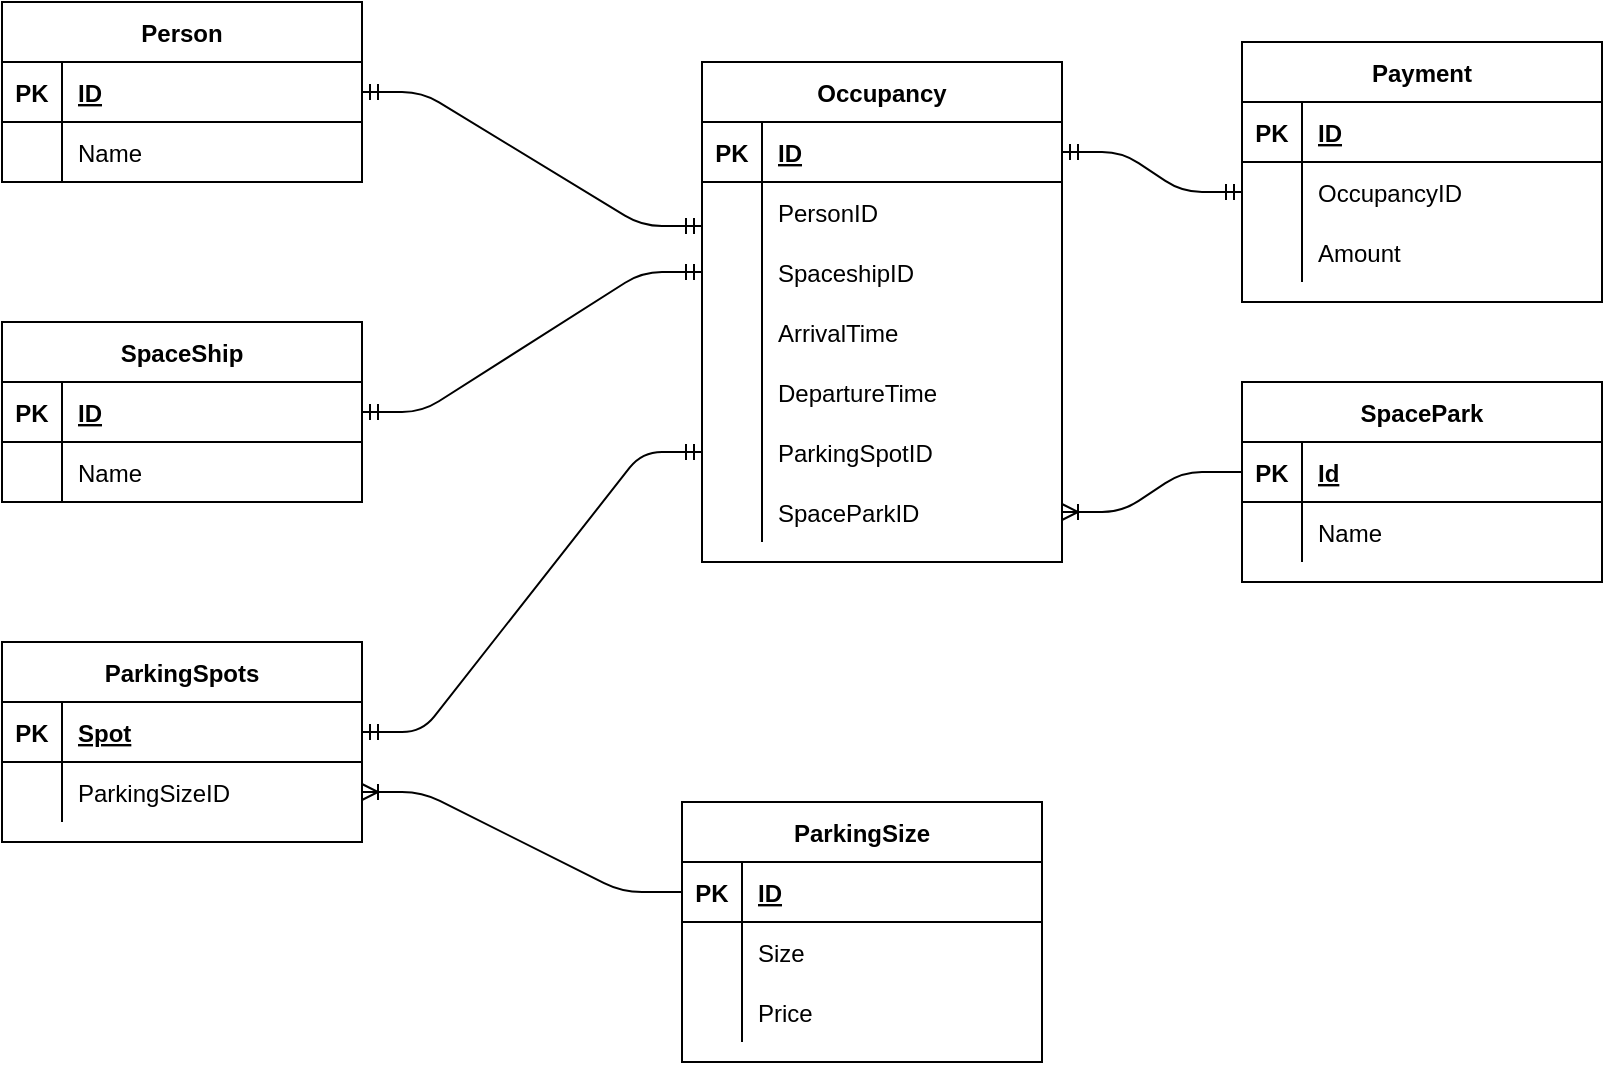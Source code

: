 <mxfile version="14.5.10" type="device"><diagram id="8JQddv_buD-HwwdHjVGx" name="Page-1"><mxGraphModel dx="656" dy="739" grid="1" gridSize="10" guides="1" tooltips="1" connect="1" arrows="1" fold="1" page="1" pageScale="1" pageWidth="850" pageHeight="1100" math="0" shadow="0"><root><mxCell id="0"/><mxCell id="1" parent="0"/><mxCell id="ekPqH1izx2pCV3pNT1Vn-1" value="SpaceShip" style="shape=table;startSize=30;container=1;collapsible=1;childLayout=tableLayout;fixedRows=1;rowLines=0;fontStyle=1;align=center;resizeLast=1;" parent="1" vertex="1"><mxGeometry x="10" y="190" width="180" height="90" as="geometry"/></mxCell><mxCell id="ekPqH1izx2pCV3pNT1Vn-2" value="" style="shape=partialRectangle;collapsible=0;dropTarget=0;pointerEvents=0;fillColor=none;top=0;left=0;bottom=1;right=0;points=[[0,0.5],[1,0.5]];portConstraint=eastwest;" parent="ekPqH1izx2pCV3pNT1Vn-1" vertex="1"><mxGeometry y="30" width="180" height="30" as="geometry"/></mxCell><mxCell id="ekPqH1izx2pCV3pNT1Vn-3" value="PK" style="shape=partialRectangle;connectable=0;fillColor=none;top=0;left=0;bottom=0;right=0;fontStyle=1;overflow=hidden;" parent="ekPqH1izx2pCV3pNT1Vn-2" vertex="1"><mxGeometry width="30" height="30" as="geometry"/></mxCell><mxCell id="ekPqH1izx2pCV3pNT1Vn-4" value="ID" style="shape=partialRectangle;connectable=0;fillColor=none;top=0;left=0;bottom=0;right=0;align=left;spacingLeft=6;fontStyle=5;overflow=hidden;" parent="ekPqH1izx2pCV3pNT1Vn-2" vertex="1"><mxGeometry x="30" width="150" height="30" as="geometry"/></mxCell><mxCell id="ekPqH1izx2pCV3pNT1Vn-5" value="" style="shape=partialRectangle;collapsible=0;dropTarget=0;pointerEvents=0;fillColor=none;top=0;left=0;bottom=0;right=0;points=[[0,0.5],[1,0.5]];portConstraint=eastwest;" parent="ekPqH1izx2pCV3pNT1Vn-1" vertex="1"><mxGeometry y="60" width="180" height="30" as="geometry"/></mxCell><mxCell id="ekPqH1izx2pCV3pNT1Vn-6" value="" style="shape=partialRectangle;connectable=0;fillColor=none;top=0;left=0;bottom=0;right=0;editable=1;overflow=hidden;" parent="ekPqH1izx2pCV3pNT1Vn-5" vertex="1"><mxGeometry width="30" height="30" as="geometry"/></mxCell><mxCell id="ekPqH1izx2pCV3pNT1Vn-7" value="Name" style="shape=partialRectangle;connectable=0;fillColor=none;top=0;left=0;bottom=0;right=0;align=left;spacingLeft=6;overflow=hidden;" parent="ekPqH1izx2pCV3pNT1Vn-5" vertex="1"><mxGeometry x="30" width="150" height="30" as="geometry"/></mxCell><mxCell id="ekPqH1izx2pCV3pNT1Vn-14" value="Person" style="shape=table;startSize=30;container=1;collapsible=1;childLayout=tableLayout;fixedRows=1;rowLines=0;fontStyle=1;align=center;resizeLast=1;fillColor=none;" parent="1" vertex="1"><mxGeometry x="10" y="30" width="180" height="90" as="geometry"/></mxCell><mxCell id="ekPqH1izx2pCV3pNT1Vn-15" value="" style="shape=partialRectangle;collapsible=0;dropTarget=0;pointerEvents=0;fillColor=none;top=0;left=0;bottom=1;right=0;points=[[0,0.5],[1,0.5]];portConstraint=eastwest;" parent="ekPqH1izx2pCV3pNT1Vn-14" vertex="1"><mxGeometry y="30" width="180" height="30" as="geometry"/></mxCell><mxCell id="ekPqH1izx2pCV3pNT1Vn-16" value="PK" style="shape=partialRectangle;connectable=0;fillColor=none;top=0;left=0;bottom=0;right=0;fontStyle=1;overflow=hidden;" parent="ekPqH1izx2pCV3pNT1Vn-15" vertex="1"><mxGeometry width="30" height="30" as="geometry"/></mxCell><mxCell id="ekPqH1izx2pCV3pNT1Vn-17" value="ID" style="shape=partialRectangle;connectable=0;fillColor=none;top=0;left=0;bottom=0;right=0;align=left;spacingLeft=6;fontStyle=5;overflow=hidden;" parent="ekPqH1izx2pCV3pNT1Vn-15" vertex="1"><mxGeometry x="30" width="150" height="30" as="geometry"/></mxCell><mxCell id="ekPqH1izx2pCV3pNT1Vn-18" value="" style="shape=partialRectangle;collapsible=0;dropTarget=0;pointerEvents=0;fillColor=none;top=0;left=0;bottom=0;right=0;points=[[0,0.5],[1,0.5]];portConstraint=eastwest;" parent="ekPqH1izx2pCV3pNT1Vn-14" vertex="1"><mxGeometry y="60" width="180" height="30" as="geometry"/></mxCell><mxCell id="ekPqH1izx2pCV3pNT1Vn-19" value="" style="shape=partialRectangle;connectable=0;fillColor=none;top=0;left=0;bottom=0;right=0;editable=1;overflow=hidden;" parent="ekPqH1izx2pCV3pNT1Vn-18" vertex="1"><mxGeometry width="30" height="30" as="geometry"/></mxCell><mxCell id="ekPqH1izx2pCV3pNT1Vn-20" value="Name" style="shape=partialRectangle;connectable=0;fillColor=none;top=0;left=0;bottom=0;right=0;align=left;spacingLeft=6;overflow=hidden;" parent="ekPqH1izx2pCV3pNT1Vn-18" vertex="1"><mxGeometry x="30" width="150" height="30" as="geometry"/></mxCell><mxCell id="ekPqH1izx2pCV3pNT1Vn-46" value="Occupancy" style="shape=table;startSize=30;container=1;collapsible=1;childLayout=tableLayout;fixedRows=1;rowLines=0;fontStyle=1;align=center;resizeLast=1;fillColor=none;" parent="1" vertex="1"><mxGeometry x="360" y="60" width="180" height="250" as="geometry"/></mxCell><mxCell id="ekPqH1izx2pCV3pNT1Vn-47" value="" style="shape=partialRectangle;collapsible=0;dropTarget=0;pointerEvents=0;fillColor=none;top=0;left=0;bottom=1;right=0;points=[[0,0.5],[1,0.5]];portConstraint=eastwest;" parent="ekPqH1izx2pCV3pNT1Vn-46" vertex="1"><mxGeometry y="30" width="180" height="30" as="geometry"/></mxCell><mxCell id="ekPqH1izx2pCV3pNT1Vn-48" value="PK" style="shape=partialRectangle;connectable=0;fillColor=none;top=0;left=0;bottom=0;right=0;fontStyle=1;overflow=hidden;" parent="ekPqH1izx2pCV3pNT1Vn-47" vertex="1"><mxGeometry width="30" height="30" as="geometry"/></mxCell><mxCell id="ekPqH1izx2pCV3pNT1Vn-49" value="ID" style="shape=partialRectangle;connectable=0;fillColor=none;top=0;left=0;bottom=0;right=0;align=left;spacingLeft=6;fontStyle=5;overflow=hidden;" parent="ekPqH1izx2pCV3pNT1Vn-47" vertex="1"><mxGeometry x="30" width="150" height="30" as="geometry"/></mxCell><mxCell id="ekPqH1izx2pCV3pNT1Vn-50" value="" style="shape=partialRectangle;collapsible=0;dropTarget=0;pointerEvents=0;fillColor=none;top=0;left=0;bottom=0;right=0;points=[[0,0.5],[1,0.5]];portConstraint=eastwest;" parent="ekPqH1izx2pCV3pNT1Vn-46" vertex="1"><mxGeometry y="60" width="180" height="30" as="geometry"/></mxCell><mxCell id="ekPqH1izx2pCV3pNT1Vn-51" value="" style="shape=partialRectangle;connectable=0;fillColor=none;top=0;left=0;bottom=0;right=0;editable=1;overflow=hidden;" parent="ekPqH1izx2pCV3pNT1Vn-50" vertex="1"><mxGeometry width="30" height="30" as="geometry"/></mxCell><mxCell id="ekPqH1izx2pCV3pNT1Vn-52" value="PersonID" style="shape=partialRectangle;connectable=0;fillColor=none;top=0;left=0;bottom=0;right=0;align=left;spacingLeft=6;overflow=hidden;" parent="ekPqH1izx2pCV3pNT1Vn-50" vertex="1"><mxGeometry x="30" width="150" height="30" as="geometry"/></mxCell><mxCell id="ekPqH1izx2pCV3pNT1Vn-53" value="" style="shape=partialRectangle;collapsible=0;dropTarget=0;pointerEvents=0;fillColor=none;top=0;left=0;bottom=0;right=0;points=[[0,0.5],[1,0.5]];portConstraint=eastwest;" parent="ekPqH1izx2pCV3pNT1Vn-46" vertex="1"><mxGeometry y="90" width="180" height="30" as="geometry"/></mxCell><mxCell id="ekPqH1izx2pCV3pNT1Vn-54" value="" style="shape=partialRectangle;connectable=0;fillColor=none;top=0;left=0;bottom=0;right=0;editable=1;overflow=hidden;" parent="ekPqH1izx2pCV3pNT1Vn-53" vertex="1"><mxGeometry width="30" height="30" as="geometry"/></mxCell><mxCell id="ekPqH1izx2pCV3pNT1Vn-55" value="SpaceshipID" style="shape=partialRectangle;connectable=0;fillColor=none;top=0;left=0;bottom=0;right=0;align=left;spacingLeft=6;overflow=hidden;" parent="ekPqH1izx2pCV3pNT1Vn-53" vertex="1"><mxGeometry x="30" width="150" height="30" as="geometry"/></mxCell><mxCell id="ekPqH1izx2pCV3pNT1Vn-56" value="" style="shape=partialRectangle;collapsible=0;dropTarget=0;pointerEvents=0;fillColor=none;top=0;left=0;bottom=0;right=0;points=[[0,0.5],[1,0.5]];portConstraint=eastwest;" parent="ekPqH1izx2pCV3pNT1Vn-46" vertex="1"><mxGeometry y="120" width="180" height="30" as="geometry"/></mxCell><mxCell id="ekPqH1izx2pCV3pNT1Vn-57" value="" style="shape=partialRectangle;connectable=0;fillColor=none;top=0;left=0;bottom=0;right=0;editable=1;overflow=hidden;" parent="ekPqH1izx2pCV3pNT1Vn-56" vertex="1"><mxGeometry width="30" height="30" as="geometry"/></mxCell><mxCell id="ekPqH1izx2pCV3pNT1Vn-58" value="ArrivalTime" style="shape=partialRectangle;connectable=0;fillColor=none;top=0;left=0;bottom=0;right=0;align=left;spacingLeft=6;overflow=hidden;" parent="ekPqH1izx2pCV3pNT1Vn-56" vertex="1"><mxGeometry x="30" width="150" height="30" as="geometry"/></mxCell><mxCell id="ekPqH1izx2pCV3pNT1Vn-59" value="" style="shape=partialRectangle;collapsible=0;dropTarget=0;pointerEvents=0;fillColor=none;top=0;left=0;bottom=0;right=0;points=[[0,0.5],[1,0.5]];portConstraint=eastwest;" parent="ekPqH1izx2pCV3pNT1Vn-46" vertex="1"><mxGeometry y="150" width="180" height="30" as="geometry"/></mxCell><mxCell id="ekPqH1izx2pCV3pNT1Vn-60" value="" style="shape=partialRectangle;connectable=0;fillColor=none;top=0;left=0;bottom=0;right=0;editable=1;overflow=hidden;" parent="ekPqH1izx2pCV3pNT1Vn-59" vertex="1"><mxGeometry width="30" height="30" as="geometry"/></mxCell><mxCell id="ekPqH1izx2pCV3pNT1Vn-61" value="DepartureTime" style="shape=partialRectangle;connectable=0;fillColor=none;top=0;left=0;bottom=0;right=0;align=left;spacingLeft=6;overflow=hidden;" parent="ekPqH1izx2pCV3pNT1Vn-59" vertex="1"><mxGeometry x="30" width="150" height="30" as="geometry"/></mxCell><mxCell id="Pn-b_WzzFkgYa6reLs7S-30" value="" style="shape=partialRectangle;collapsible=0;dropTarget=0;pointerEvents=0;fillColor=none;top=0;left=0;bottom=0;right=0;points=[[0,0.5],[1,0.5]];portConstraint=eastwest;" parent="ekPqH1izx2pCV3pNT1Vn-46" vertex="1"><mxGeometry y="180" width="180" height="30" as="geometry"/></mxCell><mxCell id="Pn-b_WzzFkgYa6reLs7S-31" value="" style="shape=partialRectangle;connectable=0;fillColor=none;top=0;left=0;bottom=0;right=0;editable=1;overflow=hidden;" parent="Pn-b_WzzFkgYa6reLs7S-30" vertex="1"><mxGeometry width="30" height="30" as="geometry"/></mxCell><mxCell id="Pn-b_WzzFkgYa6reLs7S-32" value="ParkingSpotID" style="shape=partialRectangle;connectable=0;fillColor=none;top=0;left=0;bottom=0;right=0;align=left;spacingLeft=6;overflow=hidden;" parent="Pn-b_WzzFkgYa6reLs7S-30" vertex="1"><mxGeometry x="30" width="150" height="30" as="geometry"/></mxCell><mxCell id="yGc6-Lnp5_5wExRkiiCx-21" value="" style="shape=partialRectangle;collapsible=0;dropTarget=0;pointerEvents=0;fillColor=none;top=0;left=0;bottom=0;right=0;points=[[0,0.5],[1,0.5]];portConstraint=eastwest;" vertex="1" parent="ekPqH1izx2pCV3pNT1Vn-46"><mxGeometry y="210" width="180" height="30" as="geometry"/></mxCell><mxCell id="yGc6-Lnp5_5wExRkiiCx-22" value="" style="shape=partialRectangle;connectable=0;fillColor=none;top=0;left=0;bottom=0;right=0;editable=1;overflow=hidden;" vertex="1" parent="yGc6-Lnp5_5wExRkiiCx-21"><mxGeometry width="30" height="30" as="geometry"/></mxCell><mxCell id="yGc6-Lnp5_5wExRkiiCx-23" value="SpaceParkID" style="shape=partialRectangle;connectable=0;fillColor=none;top=0;left=0;bottom=0;right=0;align=left;spacingLeft=6;overflow=hidden;" vertex="1" parent="yGc6-Lnp5_5wExRkiiCx-21"><mxGeometry x="30" width="150" height="30" as="geometry"/></mxCell><mxCell id="Pn-b_WzzFkgYa6reLs7S-1" value="ParkingSpots" style="shape=table;startSize=30;container=1;collapsible=1;childLayout=tableLayout;fixedRows=1;rowLines=0;fontStyle=1;align=center;resizeLast=1;" parent="1" vertex="1"><mxGeometry x="10" y="350" width="180" height="100" as="geometry"/></mxCell><mxCell id="Pn-b_WzzFkgYa6reLs7S-2" value="" style="shape=partialRectangle;collapsible=0;dropTarget=0;pointerEvents=0;fillColor=none;top=0;left=0;bottom=1;right=0;points=[[0,0.5],[1,0.5]];portConstraint=eastwest;" parent="Pn-b_WzzFkgYa6reLs7S-1" vertex="1"><mxGeometry y="30" width="180" height="30" as="geometry"/></mxCell><mxCell id="Pn-b_WzzFkgYa6reLs7S-3" value="PK" style="shape=partialRectangle;connectable=0;fillColor=none;top=0;left=0;bottom=0;right=0;fontStyle=1;overflow=hidden;" parent="Pn-b_WzzFkgYa6reLs7S-2" vertex="1"><mxGeometry width="30" height="30" as="geometry"/></mxCell><mxCell id="Pn-b_WzzFkgYa6reLs7S-4" value="Spot" style="shape=partialRectangle;connectable=0;fillColor=none;top=0;left=0;bottom=0;right=0;align=left;spacingLeft=6;fontStyle=5;overflow=hidden;" parent="Pn-b_WzzFkgYa6reLs7S-2" vertex="1"><mxGeometry x="30" width="150" height="30" as="geometry"/></mxCell><mxCell id="Pn-b_WzzFkgYa6reLs7S-5" value="" style="shape=partialRectangle;collapsible=0;dropTarget=0;pointerEvents=0;fillColor=none;top=0;left=0;bottom=0;right=0;points=[[0,0.5],[1,0.5]];portConstraint=eastwest;" parent="Pn-b_WzzFkgYa6reLs7S-1" vertex="1"><mxGeometry y="60" width="180" height="30" as="geometry"/></mxCell><mxCell id="Pn-b_WzzFkgYa6reLs7S-6" value="" style="shape=partialRectangle;connectable=0;fillColor=none;top=0;left=0;bottom=0;right=0;editable=1;overflow=hidden;" parent="Pn-b_WzzFkgYa6reLs7S-5" vertex="1"><mxGeometry width="30" height="30" as="geometry"/></mxCell><mxCell id="Pn-b_WzzFkgYa6reLs7S-7" value="ParkingSizeID" style="shape=partialRectangle;connectable=0;fillColor=none;top=0;left=0;bottom=0;right=0;align=left;spacingLeft=6;overflow=hidden;" parent="Pn-b_WzzFkgYa6reLs7S-5" vertex="1"><mxGeometry x="30" width="150" height="30" as="geometry"/></mxCell><mxCell id="Pn-b_WzzFkgYa6reLs7S-14" value="ParkingSize" style="shape=table;startSize=30;container=1;collapsible=1;childLayout=tableLayout;fixedRows=1;rowLines=0;fontStyle=1;align=center;resizeLast=1;" parent="1" vertex="1"><mxGeometry x="350" y="430" width="180" height="130" as="geometry"/></mxCell><mxCell id="Pn-b_WzzFkgYa6reLs7S-15" value="" style="shape=partialRectangle;collapsible=0;dropTarget=0;pointerEvents=0;fillColor=none;top=0;left=0;bottom=1;right=0;points=[[0,0.5],[1,0.5]];portConstraint=eastwest;" parent="Pn-b_WzzFkgYa6reLs7S-14" vertex="1"><mxGeometry y="30" width="180" height="30" as="geometry"/></mxCell><mxCell id="Pn-b_WzzFkgYa6reLs7S-16" value="PK" style="shape=partialRectangle;connectable=0;fillColor=none;top=0;left=0;bottom=0;right=0;fontStyle=1;overflow=hidden;" parent="Pn-b_WzzFkgYa6reLs7S-15" vertex="1"><mxGeometry width="30" height="30" as="geometry"/></mxCell><mxCell id="Pn-b_WzzFkgYa6reLs7S-17" value="ID" style="shape=partialRectangle;connectable=0;fillColor=none;top=0;left=0;bottom=0;right=0;align=left;spacingLeft=6;fontStyle=5;overflow=hidden;" parent="Pn-b_WzzFkgYa6reLs7S-15" vertex="1"><mxGeometry x="30" width="150" height="30" as="geometry"/></mxCell><mxCell id="Pn-b_WzzFkgYa6reLs7S-18" value="" style="shape=partialRectangle;collapsible=0;dropTarget=0;pointerEvents=0;fillColor=none;top=0;left=0;bottom=0;right=0;points=[[0,0.5],[1,0.5]];portConstraint=eastwest;" parent="Pn-b_WzzFkgYa6reLs7S-14" vertex="1"><mxGeometry y="60" width="180" height="30" as="geometry"/></mxCell><mxCell id="Pn-b_WzzFkgYa6reLs7S-19" value="" style="shape=partialRectangle;connectable=0;fillColor=none;top=0;left=0;bottom=0;right=0;editable=1;overflow=hidden;" parent="Pn-b_WzzFkgYa6reLs7S-18" vertex="1"><mxGeometry width="30" height="30" as="geometry"/></mxCell><mxCell id="Pn-b_WzzFkgYa6reLs7S-20" value="Size" style="shape=partialRectangle;connectable=0;fillColor=none;top=0;left=0;bottom=0;right=0;align=left;spacingLeft=6;overflow=hidden;" parent="Pn-b_WzzFkgYa6reLs7S-18" vertex="1"><mxGeometry x="30" width="150" height="30" as="geometry"/></mxCell><mxCell id="Pn-b_WzzFkgYa6reLs7S-21" value="" style="shape=partialRectangle;collapsible=0;dropTarget=0;pointerEvents=0;fillColor=none;top=0;left=0;bottom=0;right=0;points=[[0,0.5],[1,0.5]];portConstraint=eastwest;" parent="Pn-b_WzzFkgYa6reLs7S-14" vertex="1"><mxGeometry y="90" width="180" height="30" as="geometry"/></mxCell><mxCell id="Pn-b_WzzFkgYa6reLs7S-22" value="" style="shape=partialRectangle;connectable=0;fillColor=none;top=0;left=0;bottom=0;right=0;editable=1;overflow=hidden;" parent="Pn-b_WzzFkgYa6reLs7S-21" vertex="1"><mxGeometry width="30" height="30" as="geometry"/></mxCell><mxCell id="Pn-b_WzzFkgYa6reLs7S-23" value="Price" style="shape=partialRectangle;connectable=0;fillColor=none;top=0;left=0;bottom=0;right=0;align=left;spacingLeft=6;overflow=hidden;" parent="Pn-b_WzzFkgYa6reLs7S-21" vertex="1"><mxGeometry x="30" width="150" height="30" as="geometry"/></mxCell><mxCell id="Pn-b_WzzFkgYa6reLs7S-27" value="" style="edgeStyle=entityRelationEdgeStyle;fontSize=12;html=1;endArrow=ERmandOne;startArrow=ERmandOne;exitX=0;exitY=0.733;exitDx=0;exitDy=0;exitPerimeter=0;entryX=1;entryY=0.5;entryDx=0;entryDy=0;" parent="1" source="ekPqH1izx2pCV3pNT1Vn-50" target="ekPqH1izx2pCV3pNT1Vn-15" edge="1"><mxGeometry width="100" height="100" relative="1" as="geometry"><mxPoint x="360" y="240" as="sourcePoint"/><mxPoint x="260" y="370" as="targetPoint"/></mxGeometry></mxCell><mxCell id="Pn-b_WzzFkgYa6reLs7S-28" value="" style="edgeStyle=entityRelationEdgeStyle;fontSize=12;html=1;endArrow=ERmandOne;startArrow=ERmandOne;entryX=0;entryY=0.5;entryDx=0;entryDy=0;exitX=1;exitY=0.5;exitDx=0;exitDy=0;" parent="1" source="ekPqH1izx2pCV3pNT1Vn-2" target="ekPqH1izx2pCV3pNT1Vn-53" edge="1"><mxGeometry width="100" height="100" relative="1" as="geometry"><mxPoint x="360" y="430" as="sourcePoint"/><mxPoint x="460" y="330" as="targetPoint"/></mxGeometry></mxCell><mxCell id="Pn-b_WzzFkgYa6reLs7S-29" value="" style="edgeStyle=entityRelationEdgeStyle;fontSize=12;html=1;endArrow=ERmandOne;startArrow=ERmandOne;exitX=1;exitY=0.5;exitDx=0;exitDy=0;entryX=0;entryY=0.5;entryDx=0;entryDy=0;" parent="1" source="Pn-b_WzzFkgYa6reLs7S-2" target="Pn-b_WzzFkgYa6reLs7S-30" edge="1"><mxGeometry width="100" height="100" relative="1" as="geometry"><mxPoint x="260" y="360" as="sourcePoint"/><mxPoint x="360" y="260" as="targetPoint"/></mxGeometry></mxCell><mxCell id="Pn-b_WzzFkgYa6reLs7S-33" value="" style="edgeStyle=entityRelationEdgeStyle;fontSize=12;html=1;endArrow=ERoneToMany;exitX=0;exitY=0.5;exitDx=0;exitDy=0;entryX=1;entryY=0.5;entryDx=0;entryDy=0;" parent="1" source="Pn-b_WzzFkgYa6reLs7S-15" target="Pn-b_WzzFkgYa6reLs7S-5" edge="1"><mxGeometry width="100" height="100" relative="1" as="geometry"><mxPoint x="180" y="600" as="sourcePoint"/><mxPoint x="280" y="500" as="targetPoint"/></mxGeometry></mxCell><mxCell id="ftfLUw3oz3jZAB3pCDPO-1" value="Payment" style="shape=table;startSize=30;container=1;collapsible=1;childLayout=tableLayout;fixedRows=1;rowLines=0;fontStyle=1;align=center;resizeLast=1;" parent="1" vertex="1"><mxGeometry x="630" y="50" width="180" height="130" as="geometry"/></mxCell><mxCell id="ftfLUw3oz3jZAB3pCDPO-2" value="" style="shape=partialRectangle;collapsible=0;dropTarget=0;pointerEvents=0;fillColor=none;top=0;left=0;bottom=1;right=0;points=[[0,0.5],[1,0.5]];portConstraint=eastwest;" parent="ftfLUw3oz3jZAB3pCDPO-1" vertex="1"><mxGeometry y="30" width="180" height="30" as="geometry"/></mxCell><mxCell id="ftfLUw3oz3jZAB3pCDPO-3" value="PK" style="shape=partialRectangle;connectable=0;fillColor=none;top=0;left=0;bottom=0;right=0;fontStyle=1;overflow=hidden;" parent="ftfLUw3oz3jZAB3pCDPO-2" vertex="1"><mxGeometry width="30" height="30" as="geometry"/></mxCell><mxCell id="ftfLUw3oz3jZAB3pCDPO-4" value="ID" style="shape=partialRectangle;connectable=0;fillColor=none;top=0;left=0;bottom=0;right=0;align=left;spacingLeft=6;fontStyle=5;overflow=hidden;" parent="ftfLUw3oz3jZAB3pCDPO-2" vertex="1"><mxGeometry x="30" width="150" height="30" as="geometry"/></mxCell><mxCell id="ftfLUw3oz3jZAB3pCDPO-5" value="" style="shape=partialRectangle;collapsible=0;dropTarget=0;pointerEvents=0;fillColor=none;top=0;left=0;bottom=0;right=0;points=[[0,0.5],[1,0.5]];portConstraint=eastwest;" parent="ftfLUw3oz3jZAB3pCDPO-1" vertex="1"><mxGeometry y="60" width="180" height="30" as="geometry"/></mxCell><mxCell id="ftfLUw3oz3jZAB3pCDPO-6" value="" style="shape=partialRectangle;connectable=0;fillColor=none;top=0;left=0;bottom=0;right=0;editable=1;overflow=hidden;" parent="ftfLUw3oz3jZAB3pCDPO-5" vertex="1"><mxGeometry width="30" height="30" as="geometry"/></mxCell><mxCell id="ftfLUw3oz3jZAB3pCDPO-7" value="OccupancyID" style="shape=partialRectangle;connectable=0;fillColor=none;top=0;left=0;bottom=0;right=0;align=left;spacingLeft=6;overflow=hidden;" parent="ftfLUw3oz3jZAB3pCDPO-5" vertex="1"><mxGeometry x="30" width="150" height="30" as="geometry"/></mxCell><mxCell id="ftfLUw3oz3jZAB3pCDPO-8" value="" style="shape=partialRectangle;collapsible=0;dropTarget=0;pointerEvents=0;fillColor=none;top=0;left=0;bottom=0;right=0;points=[[0,0.5],[1,0.5]];portConstraint=eastwest;" parent="ftfLUw3oz3jZAB3pCDPO-1" vertex="1"><mxGeometry y="90" width="180" height="30" as="geometry"/></mxCell><mxCell id="ftfLUw3oz3jZAB3pCDPO-9" value="" style="shape=partialRectangle;connectable=0;fillColor=none;top=0;left=0;bottom=0;right=0;editable=1;overflow=hidden;" parent="ftfLUw3oz3jZAB3pCDPO-8" vertex="1"><mxGeometry width="30" height="30" as="geometry"/></mxCell><mxCell id="ftfLUw3oz3jZAB3pCDPO-10" value="Amount" style="shape=partialRectangle;connectable=0;fillColor=none;top=0;left=0;bottom=0;right=0;align=left;spacingLeft=6;overflow=hidden;" parent="ftfLUw3oz3jZAB3pCDPO-8" vertex="1"><mxGeometry x="30" width="150" height="30" as="geometry"/></mxCell><mxCell id="ftfLUw3oz3jZAB3pCDPO-14" value="" style="edgeStyle=entityRelationEdgeStyle;fontSize=12;html=1;endArrow=ERmandOne;startArrow=ERmandOne;entryX=0;entryY=0.5;entryDx=0;entryDy=0;exitX=1;exitY=0.5;exitDx=0;exitDy=0;" parent="1" source="ekPqH1izx2pCV3pNT1Vn-47" target="ftfLUw3oz3jZAB3pCDPO-5" edge="1"><mxGeometry width="100" height="100" relative="1" as="geometry"><mxPoint x="590" y="330" as="sourcePoint"/><mxPoint x="690" y="230" as="targetPoint"/></mxGeometry></mxCell><mxCell id="yGc6-Lnp5_5wExRkiiCx-1" value="SpacePark" style="shape=table;startSize=30;container=1;collapsible=1;childLayout=tableLayout;fixedRows=1;rowLines=0;fontStyle=1;align=center;resizeLast=1;" vertex="1" parent="1"><mxGeometry x="630" y="220" width="180" height="100" as="geometry"/></mxCell><mxCell id="yGc6-Lnp5_5wExRkiiCx-2" value="" style="shape=partialRectangle;collapsible=0;dropTarget=0;pointerEvents=0;fillColor=none;top=0;left=0;bottom=1;right=0;points=[[0,0.5],[1,0.5]];portConstraint=eastwest;" vertex="1" parent="yGc6-Lnp5_5wExRkiiCx-1"><mxGeometry y="30" width="180" height="30" as="geometry"/></mxCell><mxCell id="yGc6-Lnp5_5wExRkiiCx-3" value="PK" style="shape=partialRectangle;connectable=0;fillColor=none;top=0;left=0;bottom=0;right=0;fontStyle=1;overflow=hidden;" vertex="1" parent="yGc6-Lnp5_5wExRkiiCx-2"><mxGeometry width="30" height="30" as="geometry"/></mxCell><mxCell id="yGc6-Lnp5_5wExRkiiCx-4" value="Id" style="shape=partialRectangle;connectable=0;fillColor=none;top=0;left=0;bottom=0;right=0;align=left;spacingLeft=6;fontStyle=5;overflow=hidden;" vertex="1" parent="yGc6-Lnp5_5wExRkiiCx-2"><mxGeometry x="30" width="150" height="30" as="geometry"/></mxCell><mxCell id="yGc6-Lnp5_5wExRkiiCx-5" value="" style="shape=partialRectangle;collapsible=0;dropTarget=0;pointerEvents=0;fillColor=none;top=0;left=0;bottom=0;right=0;points=[[0,0.5],[1,0.5]];portConstraint=eastwest;" vertex="1" parent="yGc6-Lnp5_5wExRkiiCx-1"><mxGeometry y="60" width="180" height="30" as="geometry"/></mxCell><mxCell id="yGc6-Lnp5_5wExRkiiCx-6" value="" style="shape=partialRectangle;connectable=0;fillColor=none;top=0;left=0;bottom=0;right=0;editable=1;overflow=hidden;" vertex="1" parent="yGc6-Lnp5_5wExRkiiCx-5"><mxGeometry width="30" height="30" as="geometry"/></mxCell><mxCell id="yGc6-Lnp5_5wExRkiiCx-7" value="Name" style="shape=partialRectangle;connectable=0;fillColor=none;top=0;left=0;bottom=0;right=0;align=left;spacingLeft=6;overflow=hidden;" vertex="1" parent="yGc6-Lnp5_5wExRkiiCx-5"><mxGeometry x="30" width="150" height="30" as="geometry"/></mxCell><mxCell id="yGc6-Lnp5_5wExRkiiCx-24" value="" style="edgeStyle=entityRelationEdgeStyle;fontSize=12;html=1;endArrow=ERoneToMany;exitX=0;exitY=0.5;exitDx=0;exitDy=0;" edge="1" parent="1" source="yGc6-Lnp5_5wExRkiiCx-2" target="yGc6-Lnp5_5wExRkiiCx-21"><mxGeometry width="100" height="100" relative="1" as="geometry"><mxPoint x="550" y="470" as="sourcePoint"/><mxPoint x="650" y="370" as="targetPoint"/></mxGeometry></mxCell></root></mxGraphModel></diagram></mxfile>